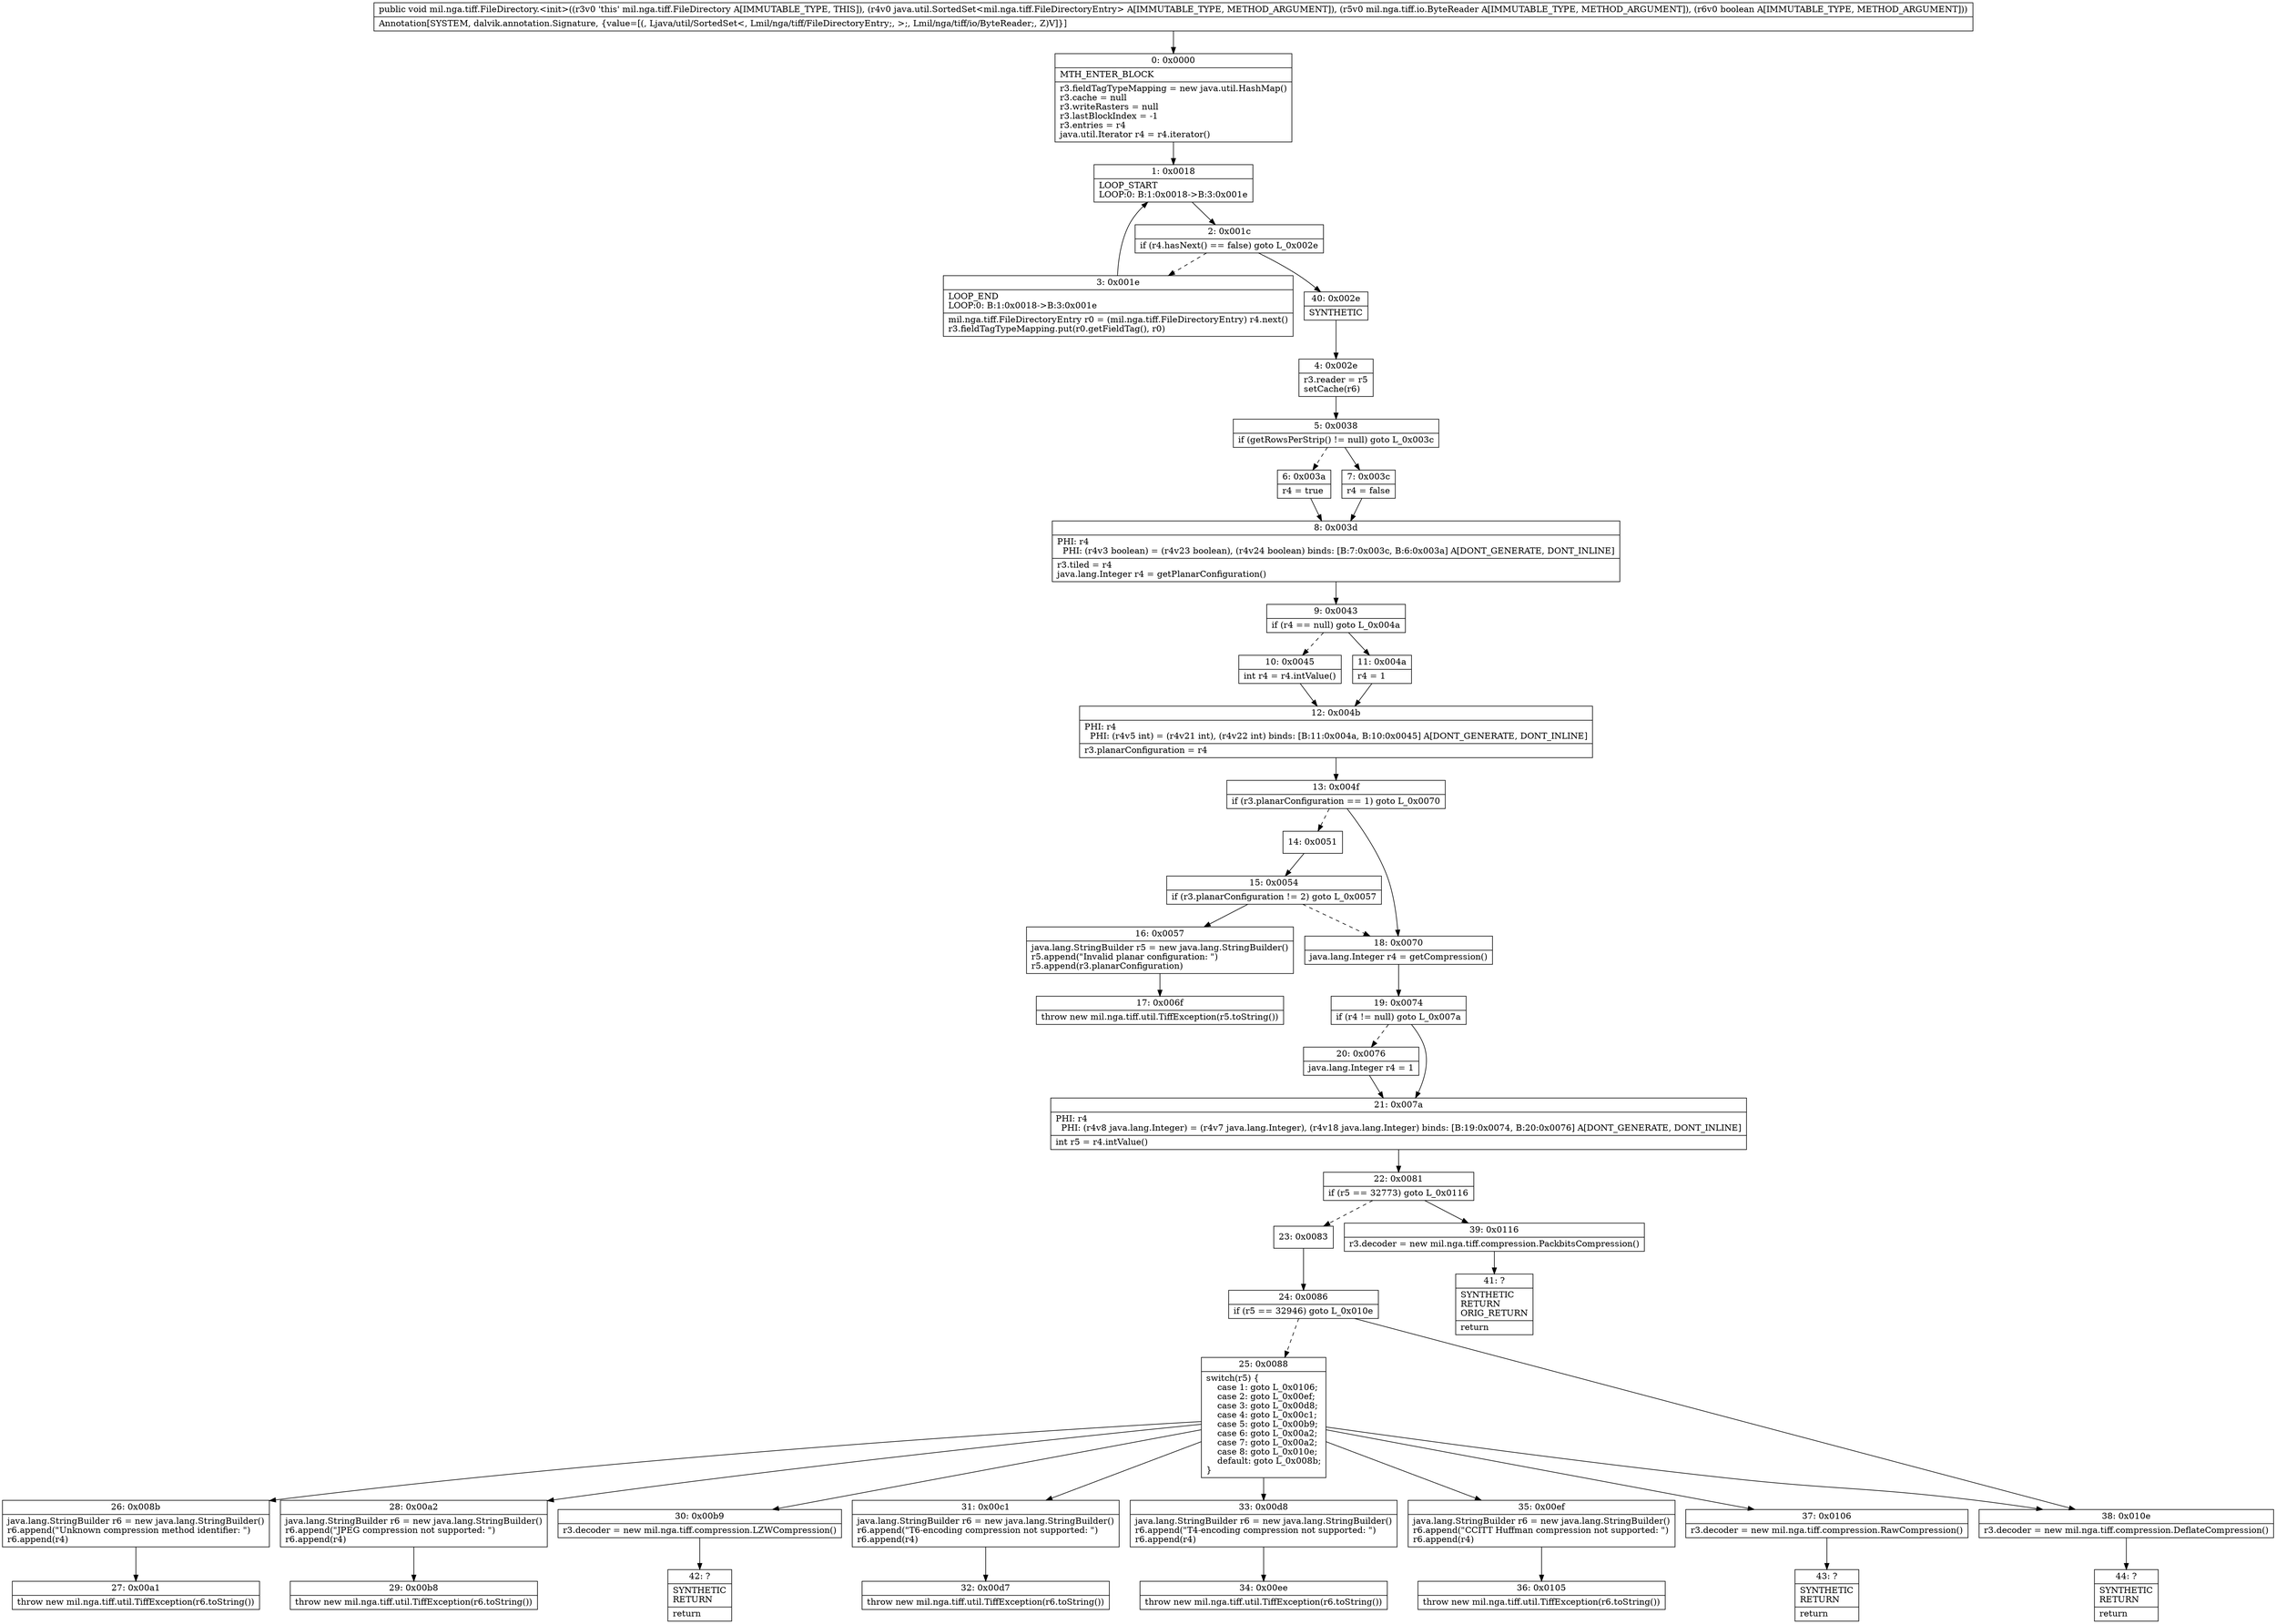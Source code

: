 digraph "CFG formil.nga.tiff.FileDirectory.\<init\>(Ljava\/util\/SortedSet;Lmil\/nga\/tiff\/io\/ByteReader;Z)V" {
Node_0 [shape=record,label="{0\:\ 0x0000|MTH_ENTER_BLOCK\l|r3.fieldTagTypeMapping = new java.util.HashMap()\lr3.cache = null\lr3.writeRasters = null\lr3.lastBlockIndex = \-1\lr3.entries = r4\ljava.util.Iterator r4 = r4.iterator()\l}"];
Node_1 [shape=record,label="{1\:\ 0x0018|LOOP_START\lLOOP:0: B:1:0x0018\-\>B:3:0x001e\l}"];
Node_2 [shape=record,label="{2\:\ 0x001c|if (r4.hasNext() == false) goto L_0x002e\l}"];
Node_3 [shape=record,label="{3\:\ 0x001e|LOOP_END\lLOOP:0: B:1:0x0018\-\>B:3:0x001e\l|mil.nga.tiff.FileDirectoryEntry r0 = (mil.nga.tiff.FileDirectoryEntry) r4.next()\lr3.fieldTagTypeMapping.put(r0.getFieldTag(), r0)\l}"];
Node_4 [shape=record,label="{4\:\ 0x002e|r3.reader = r5\lsetCache(r6)\l}"];
Node_5 [shape=record,label="{5\:\ 0x0038|if (getRowsPerStrip() != null) goto L_0x003c\l}"];
Node_6 [shape=record,label="{6\:\ 0x003a|r4 = true\l}"];
Node_7 [shape=record,label="{7\:\ 0x003c|r4 = false\l}"];
Node_8 [shape=record,label="{8\:\ 0x003d|PHI: r4 \l  PHI: (r4v3 boolean) = (r4v23 boolean), (r4v24 boolean) binds: [B:7:0x003c, B:6:0x003a] A[DONT_GENERATE, DONT_INLINE]\l|r3.tiled = r4\ljava.lang.Integer r4 = getPlanarConfiguration()\l}"];
Node_9 [shape=record,label="{9\:\ 0x0043|if (r4 == null) goto L_0x004a\l}"];
Node_10 [shape=record,label="{10\:\ 0x0045|int r4 = r4.intValue()\l}"];
Node_11 [shape=record,label="{11\:\ 0x004a|r4 = 1\l}"];
Node_12 [shape=record,label="{12\:\ 0x004b|PHI: r4 \l  PHI: (r4v5 int) = (r4v21 int), (r4v22 int) binds: [B:11:0x004a, B:10:0x0045] A[DONT_GENERATE, DONT_INLINE]\l|r3.planarConfiguration = r4\l}"];
Node_13 [shape=record,label="{13\:\ 0x004f|if (r3.planarConfiguration == 1) goto L_0x0070\l}"];
Node_14 [shape=record,label="{14\:\ 0x0051}"];
Node_15 [shape=record,label="{15\:\ 0x0054|if (r3.planarConfiguration != 2) goto L_0x0057\l}"];
Node_16 [shape=record,label="{16\:\ 0x0057|java.lang.StringBuilder r5 = new java.lang.StringBuilder()\lr5.append(\"Invalid planar configuration: \")\lr5.append(r3.planarConfiguration)\l}"];
Node_17 [shape=record,label="{17\:\ 0x006f|throw new mil.nga.tiff.util.TiffException(r5.toString())\l}"];
Node_18 [shape=record,label="{18\:\ 0x0070|java.lang.Integer r4 = getCompression()\l}"];
Node_19 [shape=record,label="{19\:\ 0x0074|if (r4 != null) goto L_0x007a\l}"];
Node_20 [shape=record,label="{20\:\ 0x0076|java.lang.Integer r4 = 1\l}"];
Node_21 [shape=record,label="{21\:\ 0x007a|PHI: r4 \l  PHI: (r4v8 java.lang.Integer) = (r4v7 java.lang.Integer), (r4v18 java.lang.Integer) binds: [B:19:0x0074, B:20:0x0076] A[DONT_GENERATE, DONT_INLINE]\l|int r5 = r4.intValue()\l}"];
Node_22 [shape=record,label="{22\:\ 0x0081|if (r5 == 32773) goto L_0x0116\l}"];
Node_23 [shape=record,label="{23\:\ 0x0083}"];
Node_24 [shape=record,label="{24\:\ 0x0086|if (r5 == 32946) goto L_0x010e\l}"];
Node_25 [shape=record,label="{25\:\ 0x0088|switch(r5) \{\l    case 1: goto L_0x0106;\l    case 2: goto L_0x00ef;\l    case 3: goto L_0x00d8;\l    case 4: goto L_0x00c1;\l    case 5: goto L_0x00b9;\l    case 6: goto L_0x00a2;\l    case 7: goto L_0x00a2;\l    case 8: goto L_0x010e;\l    default: goto L_0x008b;\l\}\l}"];
Node_26 [shape=record,label="{26\:\ 0x008b|java.lang.StringBuilder r6 = new java.lang.StringBuilder()\lr6.append(\"Unknown compression method identifier: \")\lr6.append(r4)\l}"];
Node_27 [shape=record,label="{27\:\ 0x00a1|throw new mil.nga.tiff.util.TiffException(r6.toString())\l}"];
Node_28 [shape=record,label="{28\:\ 0x00a2|java.lang.StringBuilder r6 = new java.lang.StringBuilder()\lr6.append(\"JPEG compression not supported: \")\lr6.append(r4)\l}"];
Node_29 [shape=record,label="{29\:\ 0x00b8|throw new mil.nga.tiff.util.TiffException(r6.toString())\l}"];
Node_30 [shape=record,label="{30\:\ 0x00b9|r3.decoder = new mil.nga.tiff.compression.LZWCompression()\l}"];
Node_31 [shape=record,label="{31\:\ 0x00c1|java.lang.StringBuilder r6 = new java.lang.StringBuilder()\lr6.append(\"T6\-encoding compression not supported: \")\lr6.append(r4)\l}"];
Node_32 [shape=record,label="{32\:\ 0x00d7|throw new mil.nga.tiff.util.TiffException(r6.toString())\l}"];
Node_33 [shape=record,label="{33\:\ 0x00d8|java.lang.StringBuilder r6 = new java.lang.StringBuilder()\lr6.append(\"T4\-encoding compression not supported: \")\lr6.append(r4)\l}"];
Node_34 [shape=record,label="{34\:\ 0x00ee|throw new mil.nga.tiff.util.TiffException(r6.toString())\l}"];
Node_35 [shape=record,label="{35\:\ 0x00ef|java.lang.StringBuilder r6 = new java.lang.StringBuilder()\lr6.append(\"CCITT Huffman compression not supported: \")\lr6.append(r4)\l}"];
Node_36 [shape=record,label="{36\:\ 0x0105|throw new mil.nga.tiff.util.TiffException(r6.toString())\l}"];
Node_37 [shape=record,label="{37\:\ 0x0106|r3.decoder = new mil.nga.tiff.compression.RawCompression()\l}"];
Node_38 [shape=record,label="{38\:\ 0x010e|r3.decoder = new mil.nga.tiff.compression.DeflateCompression()\l}"];
Node_39 [shape=record,label="{39\:\ 0x0116|r3.decoder = new mil.nga.tiff.compression.PackbitsCompression()\l}"];
Node_40 [shape=record,label="{40\:\ 0x002e|SYNTHETIC\l}"];
Node_41 [shape=record,label="{41\:\ ?|SYNTHETIC\lRETURN\lORIG_RETURN\l|return\l}"];
Node_42 [shape=record,label="{42\:\ ?|SYNTHETIC\lRETURN\l|return\l}"];
Node_43 [shape=record,label="{43\:\ ?|SYNTHETIC\lRETURN\l|return\l}"];
Node_44 [shape=record,label="{44\:\ ?|SYNTHETIC\lRETURN\l|return\l}"];
MethodNode[shape=record,label="{public void mil.nga.tiff.FileDirectory.\<init\>((r3v0 'this' mil.nga.tiff.FileDirectory A[IMMUTABLE_TYPE, THIS]), (r4v0 java.util.SortedSet\<mil.nga.tiff.FileDirectoryEntry\> A[IMMUTABLE_TYPE, METHOD_ARGUMENT]), (r5v0 mil.nga.tiff.io.ByteReader A[IMMUTABLE_TYPE, METHOD_ARGUMENT]), (r6v0 boolean A[IMMUTABLE_TYPE, METHOD_ARGUMENT]))  | Annotation[SYSTEM, dalvik.annotation.Signature, \{value=[(, Ljava\/util\/SortedSet\<, Lmil\/nga\/tiff\/FileDirectoryEntry;, \>;, Lmil\/nga\/tiff\/io\/ByteReader;, Z)V]\}]\l}"];
MethodNode -> Node_0;
Node_0 -> Node_1;
Node_1 -> Node_2;
Node_2 -> Node_3[style=dashed];
Node_2 -> Node_40;
Node_3 -> Node_1;
Node_4 -> Node_5;
Node_5 -> Node_6[style=dashed];
Node_5 -> Node_7;
Node_6 -> Node_8;
Node_7 -> Node_8;
Node_8 -> Node_9;
Node_9 -> Node_10[style=dashed];
Node_9 -> Node_11;
Node_10 -> Node_12;
Node_11 -> Node_12;
Node_12 -> Node_13;
Node_13 -> Node_14[style=dashed];
Node_13 -> Node_18;
Node_14 -> Node_15;
Node_15 -> Node_16;
Node_15 -> Node_18[style=dashed];
Node_16 -> Node_17;
Node_18 -> Node_19;
Node_19 -> Node_20[style=dashed];
Node_19 -> Node_21;
Node_20 -> Node_21;
Node_21 -> Node_22;
Node_22 -> Node_23[style=dashed];
Node_22 -> Node_39;
Node_23 -> Node_24;
Node_24 -> Node_25[style=dashed];
Node_24 -> Node_38;
Node_25 -> Node_26;
Node_25 -> Node_28;
Node_25 -> Node_30;
Node_25 -> Node_31;
Node_25 -> Node_33;
Node_25 -> Node_35;
Node_25 -> Node_37;
Node_25 -> Node_38;
Node_26 -> Node_27;
Node_28 -> Node_29;
Node_30 -> Node_42;
Node_31 -> Node_32;
Node_33 -> Node_34;
Node_35 -> Node_36;
Node_37 -> Node_43;
Node_38 -> Node_44;
Node_39 -> Node_41;
Node_40 -> Node_4;
}

